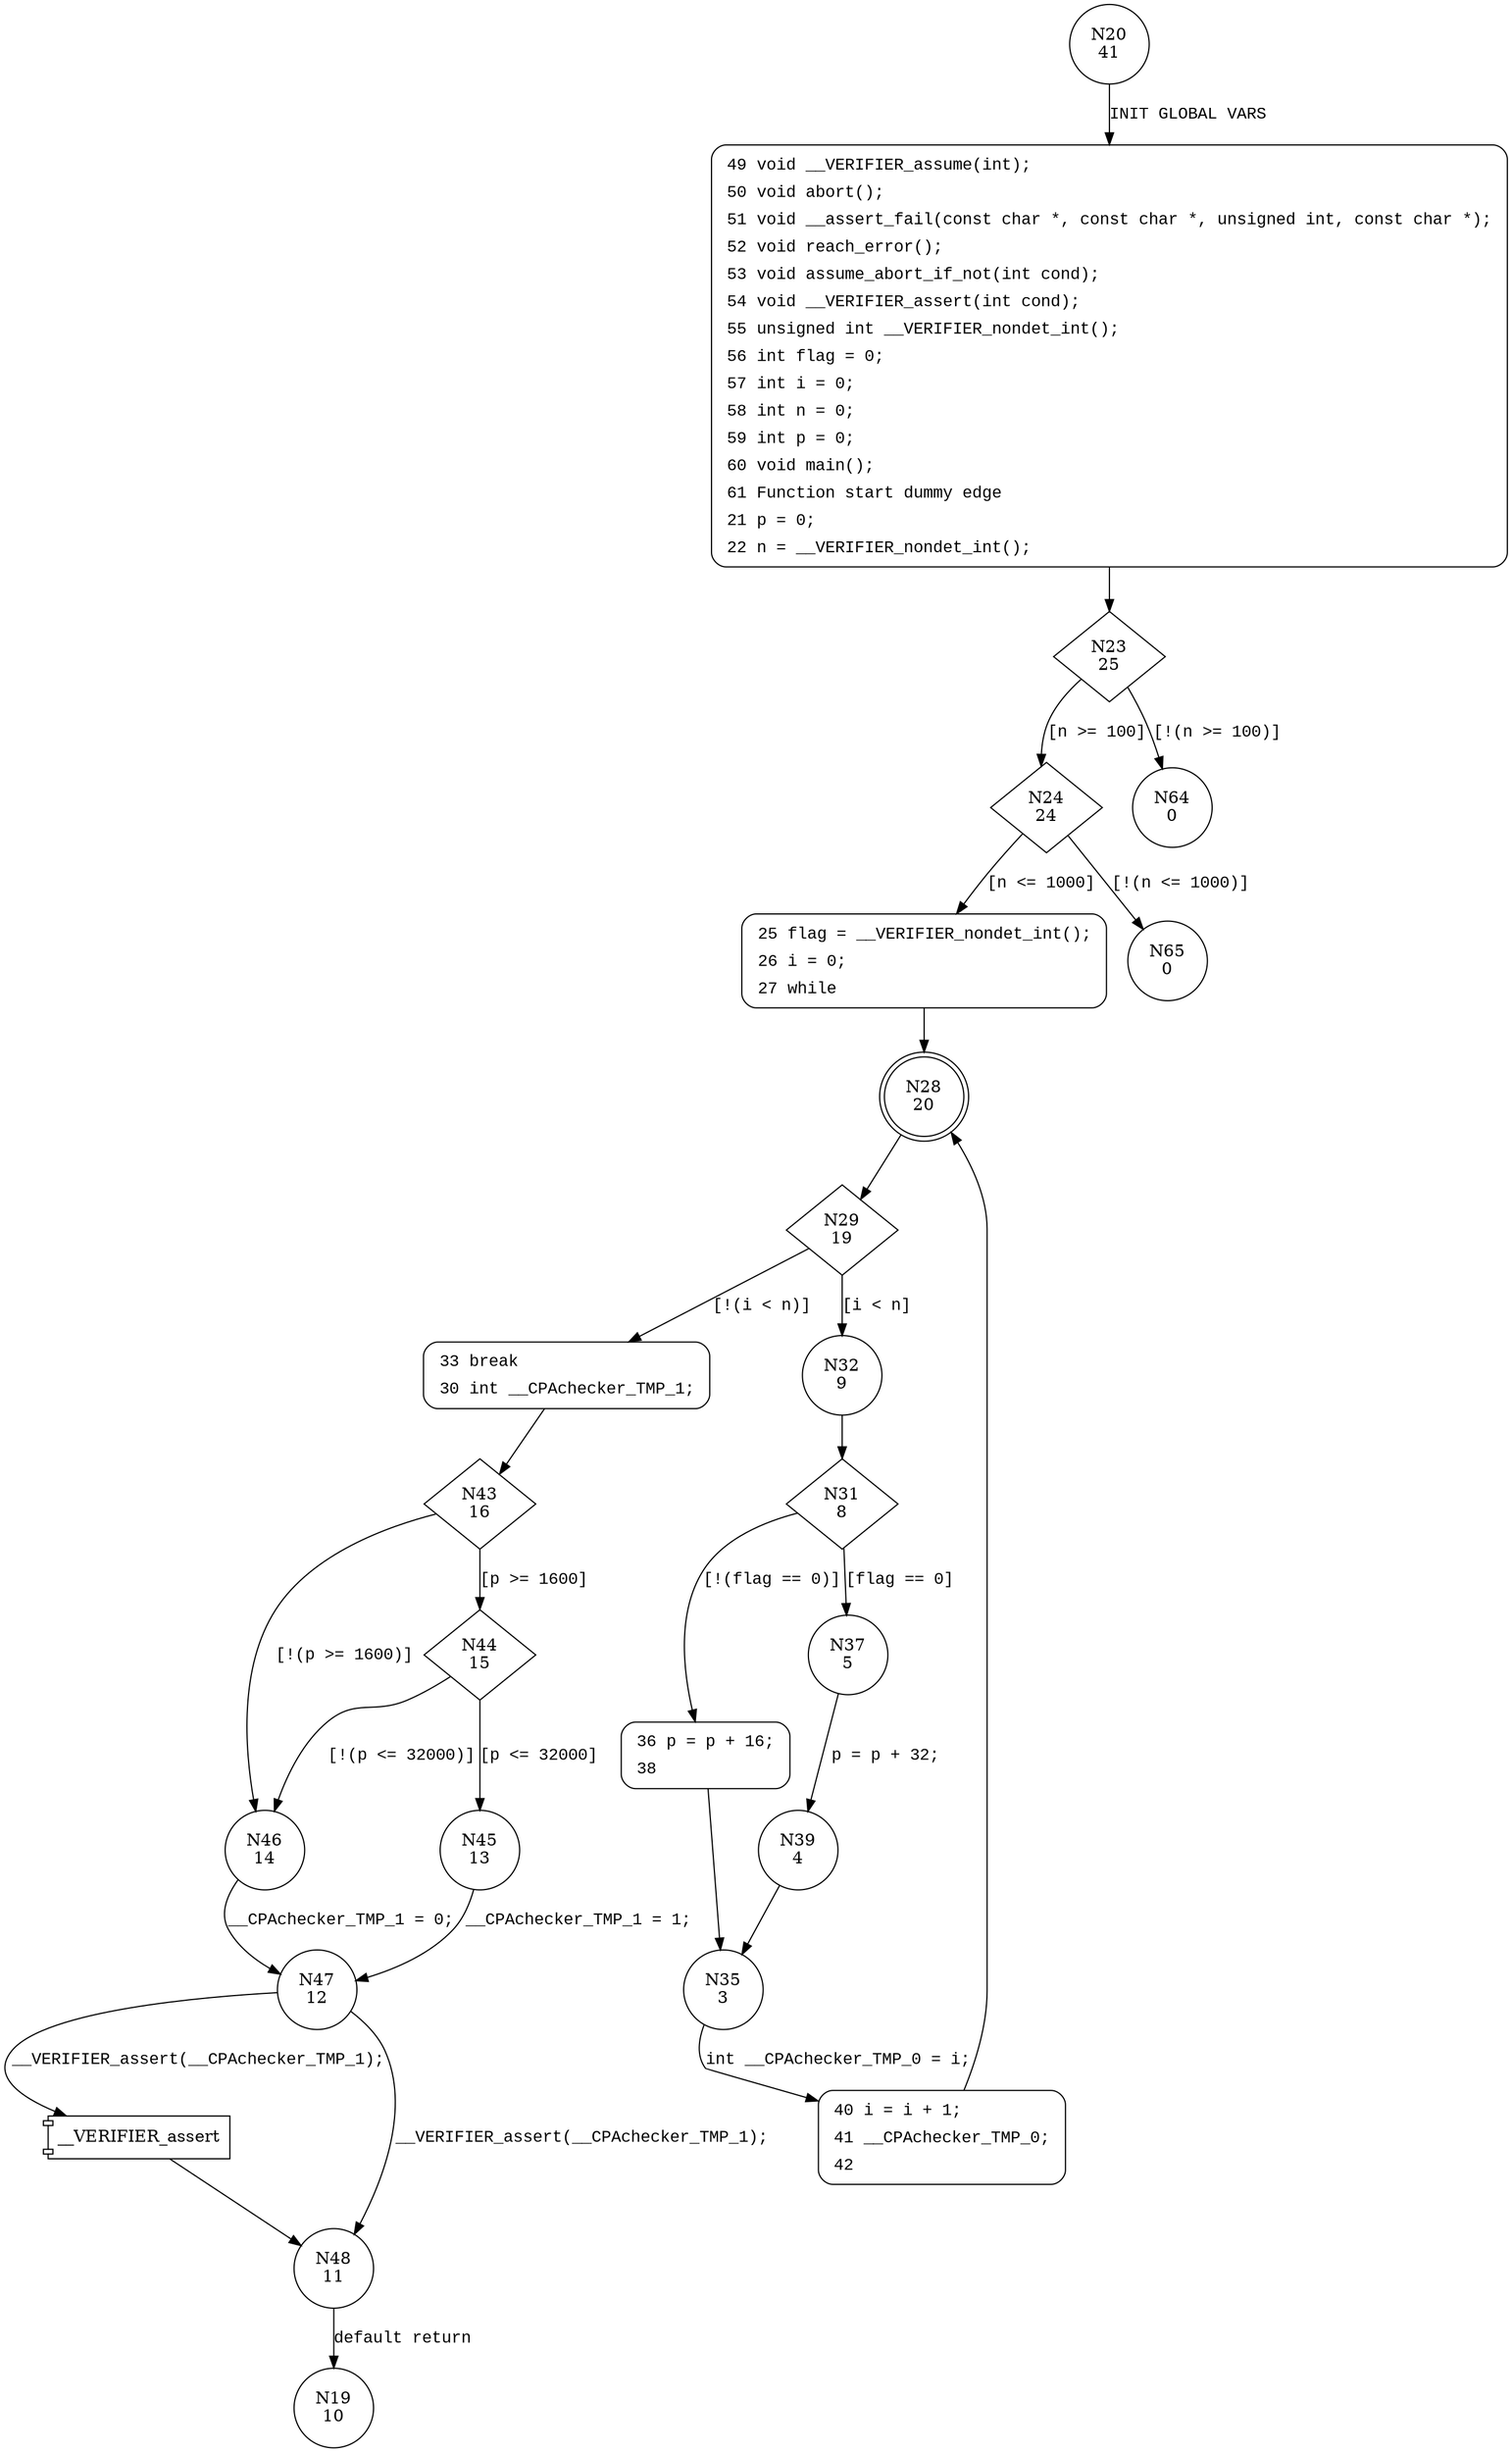digraph main {
20 [shape="circle" label="N20\n41"]
49 [shape="circle" label="N49\n40"]
23 [shape="diamond" label="N23\n25"]
24 [shape="diamond" label="N24\n24"]
64 [shape="circle" label="N64\n0"]
25 [shape="circle" label="N25\n23"]
65 [shape="circle" label="N65\n0"]
28 [shape="doublecircle" label="N28\n20"]
29 [shape="diamond" label="N29\n19"]
32 [shape="circle" label="N32\n9"]
33 [shape="circle" label="N33\n18"]
43 [shape="diamond" label="N43\n16"]
44 [shape="diamond" label="N44\n15"]
46 [shape="circle" label="N46\n14"]
47 [shape="circle" label="N47\n12"]
48 [shape="circle" label="N48\n11"]
19 [shape="circle" label="N19\n10"]
45 [shape="circle" label="N45\n13"]
31 [shape="diamond" label="N31\n8"]
37 [shape="circle" label="N37\n5"]
36 [shape="circle" label="N36\n7"]
35 [shape="circle" label="N35\n3"]
40 [shape="circle" label="N40\n2"]
39 [shape="circle" label="N39\n4"]
49 [style="filled,bold" penwidth="1" fillcolor="white" fontname="Courier New" shape="Mrecord" label=<<table border="0" cellborder="0" cellpadding="3" bgcolor="white"><tr><td align="right">49</td><td align="left">void __VERIFIER_assume(int);</td></tr><tr><td align="right">50</td><td align="left">void abort();</td></tr><tr><td align="right">51</td><td align="left">void __assert_fail(const char *, const char *, unsigned int, const char *);</td></tr><tr><td align="right">52</td><td align="left">void reach_error();</td></tr><tr><td align="right">53</td><td align="left">void assume_abort_if_not(int cond);</td></tr><tr><td align="right">54</td><td align="left">void __VERIFIER_assert(int cond);</td></tr><tr><td align="right">55</td><td align="left">unsigned int __VERIFIER_nondet_int();</td></tr><tr><td align="right">56</td><td align="left">int flag = 0;</td></tr><tr><td align="right">57</td><td align="left">int i = 0;</td></tr><tr><td align="right">58</td><td align="left">int n = 0;</td></tr><tr><td align="right">59</td><td align="left">int p = 0;</td></tr><tr><td align="right">60</td><td align="left">void main();</td></tr><tr><td align="right">61</td><td align="left">Function start dummy edge</td></tr><tr><td align="right">21</td><td align="left">p = 0;</td></tr><tr><td align="right">22</td><td align="left">n = __VERIFIER_nondet_int();</td></tr></table>>]
49 -> 23[label=""]
25 [style="filled,bold" penwidth="1" fillcolor="white" fontname="Courier New" shape="Mrecord" label=<<table border="0" cellborder="0" cellpadding="3" bgcolor="white"><tr><td align="right">25</td><td align="left">flag = __VERIFIER_nondet_int();</td></tr><tr><td align="right">26</td><td align="left">i = 0;</td></tr><tr><td align="right">27</td><td align="left">while</td></tr></table>>]
25 -> 28[label=""]
33 [style="filled,bold" penwidth="1" fillcolor="white" fontname="Courier New" shape="Mrecord" label=<<table border="0" cellborder="0" cellpadding="3" bgcolor="white"><tr><td align="right">33</td><td align="left">break</td></tr><tr><td align="right">30</td><td align="left">int __CPAchecker_TMP_1;</td></tr></table>>]
33 -> 43[label=""]
36 [style="filled,bold" penwidth="1" fillcolor="white" fontname="Courier New" shape="Mrecord" label=<<table border="0" cellborder="0" cellpadding="3" bgcolor="white"><tr><td align="right">36</td><td align="left">p = p + 16;</td></tr><tr><td align="right">38</td><td align="left"></td></tr></table>>]
36 -> 35[label=""]
40 [style="filled,bold" penwidth="1" fillcolor="white" fontname="Courier New" shape="Mrecord" label=<<table border="0" cellborder="0" cellpadding="3" bgcolor="white"><tr><td align="right">40</td><td align="left">i = i + 1;</td></tr><tr><td align="right">41</td><td align="left">__CPAchecker_TMP_0;</td></tr><tr><td align="right">42</td><td align="left"></td></tr></table>>]
40 -> 28[label=""]
20 -> 49 [label="INIT GLOBAL VARS" fontname="Courier New"]
23 -> 24 [label="[n >= 100]" fontname="Courier New"]
23 -> 64 [label="[!(n >= 100)]" fontname="Courier New"]
24 -> 25 [label="[n <= 1000]" fontname="Courier New"]
24 -> 65 [label="[!(n <= 1000)]" fontname="Courier New"]
28 -> 29 [label="" fontname="Courier New"]
29 -> 32 [label="[i < n]" fontname="Courier New"]
29 -> 33 [label="[!(i < n)]" fontname="Courier New"]
43 -> 44 [label="[p >= 1600]" fontname="Courier New"]
43 -> 46 [label="[!(p >= 1600)]" fontname="Courier New"]
46 -> 47 [label="__CPAchecker_TMP_1 = 0;" fontname="Courier New"]
100001 [shape="component" label="__VERIFIER_assert"]
47 -> 100001 [label="__VERIFIER_assert(__CPAchecker_TMP_1);" fontname="Courier New"]
100001 -> 48 [label="" fontname="Courier New"]
47 -> 48 [label="__VERIFIER_assert(__CPAchecker_TMP_1);" fontname="Courier New"]
48 -> 19 [label="default return" fontname="Courier New"]
44 -> 45 [label="[p <= 32000]" fontname="Courier New"]
44 -> 46 [label="[!(p <= 32000)]" fontname="Courier New"]
32 -> 31 [label="" fontname="Courier New"]
31 -> 37 [label="[flag == 0]" fontname="Courier New"]
31 -> 36 [label="[!(flag == 0)]" fontname="Courier New"]
35 -> 40 [label="int __CPAchecker_TMP_0 = i;" fontname="Courier New"]
37 -> 39 [label="p = p + 32;" fontname="Courier New"]
45 -> 47 [label="__CPAchecker_TMP_1 = 1;" fontname="Courier New"]
39 -> 35 [label="" fontname="Courier New"]
}